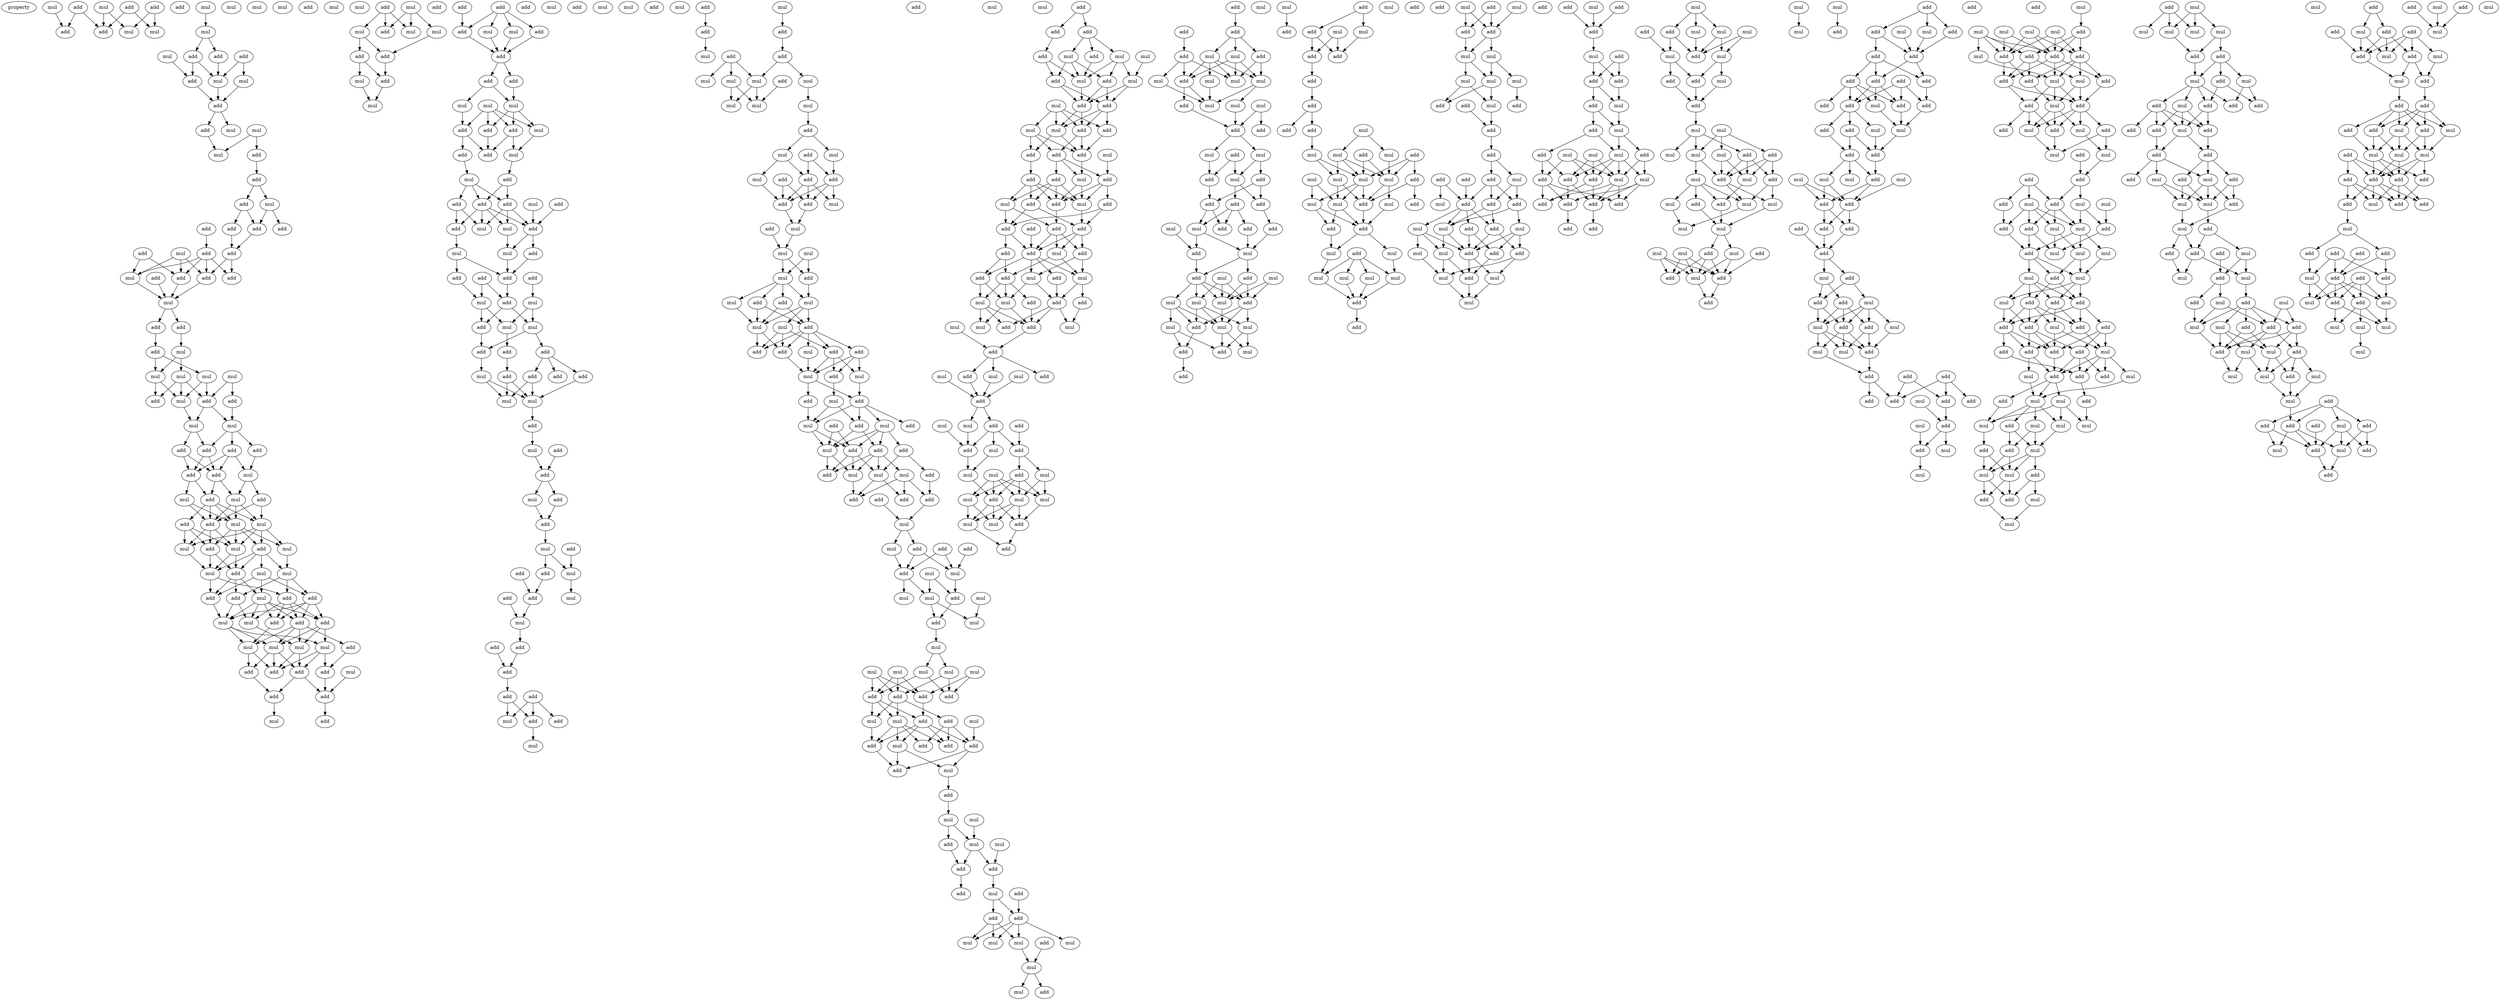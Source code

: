 digraph {
    node [fontcolor=black]
    property [mul=2,lf=1.3]
    0 [ label = mul ];
    1 [ label = add ];
    2 [ label = add ];
    3 [ label = mul ];
    4 [ label = add ];
    5 [ label = mul ];
    6 [ label = add ];
    7 [ label = add ];
    8 [ label = mul ];
    9 [ label = add ];
    10 [ label = mul ];
    11 [ label = mul ];
    12 [ label = add ];
    13 [ label = add ];
    14 [ label = mul ];
    15 [ label = add ];
    16 [ label = mul ];
    17 [ label = add ];
    18 [ label = mul ];
    19 [ label = add ];
    20 [ label = mul ];
    21 [ label = mul ];
    22 [ label = add ];
    23 [ label = mul ];
    24 [ label = add ];
    25 [ label = mul ];
    26 [ label = add ];
    27 [ label = mul ];
    28 [ label = mul ];
    29 [ label = add ];
    30 [ label = mul ];
    31 [ label = add ];
    32 [ label = add ];
    33 [ label = add ];
    34 [ label = add ];
    35 [ label = add ];
    36 [ label = add ];
    37 [ label = add ];
    38 [ label = mul ];
    39 [ label = add ];
    40 [ label = add ];
    41 [ label = add ];
    42 [ label = mul ];
    43 [ label = add ];
    44 [ label = mul ];
    45 [ label = add ];
    46 [ label = add ];
    47 [ label = add ];
    48 [ label = mul ];
    49 [ label = mul ];
    50 [ label = mul ];
    51 [ label = mul ];
    52 [ label = mul ];
    53 [ label = add ];
    54 [ label = add ];
    55 [ label = add ];
    56 [ label = mul ];
    57 [ label = mul ];
    58 [ label = mul ];
    59 [ label = add ];
    60 [ label = add ];
    61 [ label = add ];
    62 [ label = add ];
    63 [ label = add ];
    64 [ label = add ];
    65 [ label = mul ];
    66 [ label = add ];
    67 [ label = add ];
    68 [ label = add ];
    69 [ label = mul ];
    70 [ label = mul ];
    71 [ label = mul ];
    72 [ label = add ];
    73 [ label = add ];
    74 [ label = mul ];
    75 [ label = mul ];
    76 [ label = mul ];
    77 [ label = mul ];
    78 [ label = add ];
    79 [ label = add ];
    80 [ label = mul ];
    81 [ label = add ];
    82 [ label = mul ];
    83 [ label = mul ];
    84 [ label = mul ];
    85 [ label = add ];
    86 [ label = add ];
    87 [ label = add ];
    88 [ label = add ];
    89 [ label = mul ];
    90 [ label = mul ];
    91 [ label = add ];
    92 [ label = add ];
    93 [ label = add ];
    94 [ label = mul ];
    95 [ label = add ];
    96 [ label = mul ];
    97 [ label = mul ];
    98 [ label = mul ];
    99 [ label = add ];
    100 [ label = add ];
    101 [ label = add ];
    102 [ label = mul ];
    103 [ label = add ];
    104 [ label = add ];
    105 [ label = add ];
    106 [ label = mul ];
    107 [ label = mul ];
    108 [ label = add ];
    109 [ label = mul ];
    110 [ label = add ];
    111 [ label = mul ];
    112 [ label = mul ];
    113 [ label = mul ];
    114 [ label = add ];
    115 [ label = mul ];
    116 [ label = add ];
    117 [ label = add ];
    118 [ label = add ];
    119 [ label = add ];
    120 [ label = mul ];
    121 [ label = mul ];
    122 [ label = add ];
    123 [ label = add ];
    124 [ label = add ];
    125 [ label = mul ];
    126 [ label = mul ];
    127 [ label = add ];
    128 [ label = add ];
    129 [ label = add ];
    130 [ label = add ];
    131 [ label = mul ];
    132 [ label = mul ];
    133 [ label = mul ];
    134 [ label = add ];
    135 [ label = mul ];
    136 [ label = add ];
    137 [ label = add ];
    138 [ label = add ];
    139 [ label = add ];
    140 [ label = mul ];
    141 [ label = add ];
    142 [ label = mul ];
    143 [ label = add ];
    144 [ label = add ];
    145 [ label = add ];
    146 [ label = mul ];
    147 [ label = add ];
    148 [ label = add ];
    149 [ label = add ];
    150 [ label = mul ];
    151 [ label = mul ];
    152 [ label = add ];
    153 [ label = add ];
    154 [ label = mul ];
    155 [ label = mul ];
    156 [ label = add ];
    157 [ label = add ];
    158 [ label = add ];
    159 [ label = add ];
    160 [ label = mul ];
    161 [ label = add ];
    162 [ label = mul ];
    163 [ label = mul ];
    164 [ label = mul ];
    165 [ label = add ];
    166 [ label = add ];
    167 [ label = add ];
    168 [ label = add ];
    169 [ label = mul ];
    170 [ label = add ];
    171 [ label = add ];
    172 [ label = add ];
    173 [ label = add ];
    174 [ label = mul ];
    175 [ label = mul ];
    176 [ label = add ];
    177 [ label = mul ];
    178 [ label = mul ];
    179 [ label = add ];
    180 [ label = add ];
    181 [ label = add ];
    182 [ label = mul ];
    183 [ label = add ];
    184 [ label = add ];
    185 [ label = mul ];
    186 [ label = mul ];
    187 [ label = add ];
    188 [ label = add ];
    189 [ label = mul ];
    190 [ label = add ];
    191 [ label = add ];
    192 [ label = add ];
    193 [ label = mul ];
    194 [ label = mul ];
    195 [ label = mul ];
    196 [ label = add ];
    197 [ label = add ];
    198 [ label = add ];
    199 [ label = add ];
    200 [ label = add ];
    201 [ label = add ];
    202 [ label = mul ];
    203 [ label = add ];
    204 [ label = mul ];
    205 [ label = add ];
    206 [ label = mul ];
    207 [ label = add ];
    208 [ label = add ];
    209 [ label = mul ];
    210 [ label = mul ];
    211 [ label = add ];
    212 [ label = add ];
    213 [ label = add ];
    214 [ label = mul ];
    215 [ label = add ];
    216 [ label = mul ];
    217 [ label = mul ];
    218 [ label = mul ];
    219 [ label = mul ];
    220 [ label = mul ];
    221 [ label = mul ];
    222 [ label = add ];
    223 [ label = add ];
    224 [ label = mul ];
    225 [ label = mul ];
    226 [ label = add ];
    227 [ label = add ];
    228 [ label = add ];
    229 [ label = mul ];
    230 [ label = add ];
    231 [ label = add ];
    232 [ label = mul ];
    233 [ label = add ];
    234 [ label = mul ];
    235 [ label = mul ];
    236 [ label = mul ];
    237 [ label = mul ];
    238 [ label = add ];
    239 [ label = mul ];
    240 [ label = add ];
    241 [ label = add ];
    242 [ label = mul ];
    243 [ label = mul ];
    244 [ label = mul ];
    245 [ label = add ];
    246 [ label = add ];
    247 [ label = mul ];
    248 [ label = add ];
    249 [ label = add ];
    250 [ label = add ];
    251 [ label = mul ];
    252 [ label = mul ];
    253 [ label = add ];
    254 [ label = mul ];
    255 [ label = add ];
    256 [ label = add ];
    257 [ label = mul ];
    258 [ label = add ];
    259 [ label = add ];
    260 [ label = mul ];
    261 [ label = add ];
    262 [ label = add ];
    263 [ label = add ];
    264 [ label = mul ];
    265 [ label = add ];
    266 [ label = mul ];
    267 [ label = mul ];
    268 [ label = add ];
    269 [ label = add ];
    270 [ label = mul ];
    271 [ label = add ];
    272 [ label = add ];
    273 [ label = add ];
    274 [ label = add ];
    275 [ label = mul ];
    276 [ label = mul ];
    277 [ label = add ];
    278 [ label = add ];
    279 [ label = add ];
    280 [ label = mul ];
    281 [ label = mul ];
    282 [ label = add ];
    283 [ label = mul ];
    284 [ label = mul ];
    285 [ label = mul ];
    286 [ label = add ];
    287 [ label = add ];
    288 [ label = mul ];
    289 [ label = mul ];
    290 [ label = mul ];
    291 [ label = mul ];
    292 [ label = mul ];
    293 [ label = mul ];
    294 [ label = mul ];
    295 [ label = add ];
    296 [ label = add ];
    297 [ label = add ];
    298 [ label = add ];
    299 [ label = mul ];
    300 [ label = add ];
    301 [ label = mul ];
    302 [ label = mul ];
    303 [ label = add ];
    304 [ label = mul ];
    305 [ label = add ];
    306 [ label = add ];
    307 [ label = add ];
    308 [ label = add ];
    309 [ label = add ];
    310 [ label = mul ];
    311 [ label = add ];
    312 [ label = mul ];
    313 [ label = mul ];
    314 [ label = add ];
    315 [ label = mul ];
    316 [ label = add ];
    317 [ label = mul ];
    318 [ label = add ];
    319 [ label = add ];
    320 [ label = add ];
    321 [ label = mul ];
    322 [ label = add ];
    323 [ label = add ];
    324 [ label = add ];
    325 [ label = mul ];
    326 [ label = mul ];
    327 [ label = add ];
    328 [ label = mul ];
    329 [ label = mul ];
    330 [ label = mul ];
    331 [ label = mul ];
    332 [ label = mul ];
    333 [ label = add ];
    334 [ label = mul ];
    335 [ label = add ];
    336 [ label = add ];
    337 [ label = add ];
    338 [ label = mul ];
    339 [ label = mul ];
    340 [ label = add ];
    341 [ label = mul ];
    342 [ label = add ];
    343 [ label = mul ];
    344 [ label = add ];
    345 [ label = add ];
    346 [ label = mul ];
    347 [ label = add ];
    348 [ label = mul ];
    349 [ label = add ];
    350 [ label = add ];
    351 [ label = mul ];
    352 [ label = add ];
    353 [ label = mul ];
    354 [ label = mul ];
    355 [ label = add ];
    356 [ label = add ];
    357 [ label = add ];
    358 [ label = mul ];
    359 [ label = add ];
    360 [ label = add ];
    361 [ label = add ];
    362 [ label = add ];
    363 [ label = add ];
    364 [ label = add ];
    365 [ label = mul ];
    366 [ label = mul ];
    367 [ label = add ];
    368 [ label = add ];
    369 [ label = add ];
    370 [ label = add ];
    371 [ label = add ];
    372 [ label = mul ];
    373 [ label = add ];
    374 [ label = add ];
    375 [ label = mul ];
    376 [ label = mul ];
    377 [ label = add ];
    378 [ label = add ];
    379 [ label = add ];
    380 [ label = add ];
    381 [ label = add ];
    382 [ label = mul ];
    383 [ label = add ];
    384 [ label = mul ];
    385 [ label = add ];
    386 [ label = mul ];
    387 [ label = add ];
    388 [ label = mul ];
    389 [ label = mul ];
    390 [ label = add ];
    391 [ label = add ];
    392 [ label = add ];
    393 [ label = mul ];
    394 [ label = mul ];
    395 [ label = mul ];
    396 [ label = add ];
    397 [ label = mul ];
    398 [ label = add ];
    399 [ label = mul ];
    400 [ label = add ];
    401 [ label = add ];
    402 [ label = add ];
    403 [ label = mul ];
    404 [ label = mul ];
    405 [ label = add ];
    406 [ label = mul ];
    407 [ label = mul ];
    408 [ label = mul ];
    409 [ label = add ];
    410 [ label = mul ];
    411 [ label = mul ];
    412 [ label = mul ];
    413 [ label = mul ];
    414 [ label = add ];
    415 [ label = add ];
    416 [ label = add ];
    417 [ label = add ];
    418 [ label = add ];
    419 [ label = mul ];
    420 [ label = add ];
    421 [ label = mul ];
    422 [ label = add ];
    423 [ label = mul ];
    424 [ label = mul ];
    425 [ label = mul ];
    426 [ label = add ];
    427 [ label = mul ];
    428 [ label = mul ];
    429 [ label = mul ];
    430 [ label = mul ];
    431 [ label = add ];
    432 [ label = add ];
    433 [ label = add ];
    434 [ label = mul ];
    435 [ label = add ];
    436 [ label = mul ];
    437 [ label = add ];
    438 [ label = mul ];
    439 [ label = add ];
    440 [ label = add ];
    441 [ label = add ];
    442 [ label = add ];
    443 [ label = add ];
    444 [ label = add ];
    445 [ label = add ];
    446 [ label = mul ];
    447 [ label = mul ];
    448 [ label = add ];
    449 [ label = mul ];
    450 [ label = mul ];
    451 [ label = add ];
    452 [ label = add ];
    453 [ label = mul ];
    454 [ label = mul ];
    455 [ label = mul ];
    456 [ label = add ];
    457 [ label = mul ];
    458 [ label = mul ];
    459 [ label = mul ];
    460 [ label = mul ];
    461 [ label = mul ];
    462 [ label = add ];
    463 [ label = add ];
    464 [ label = mul ];
    465 [ label = add ];
    466 [ label = add ];
    467 [ label = mul ];
    468 [ label = add ];
    469 [ label = add ];
    470 [ label = mul ];
    471 [ label = add ];
    472 [ label = mul ];
    473 [ label = add ];
    474 [ label = add ];
    475 [ label = add ];
    476 [ label = mul ];
    477 [ label = add ];
    478 [ label = add ];
    479 [ label = add ];
    480 [ label = add ];
    481 [ label = mul ];
    482 [ label = mul ];
    483 [ label = add ];
    484 [ label = mul ];
    485 [ label = add ];
    486 [ label = mul ];
    487 [ label = mul ];
    488 [ label = mul ];
    489 [ label = mul ];
    490 [ label = add ];
    491 [ label = mul ];
    492 [ label = mul ];
    493 [ label = mul ];
    494 [ label = add ];
    495 [ label = mul ];
    496 [ label = add ];
    497 [ label = add ];
    498 [ label = add ];
    499 [ label = add ];
    500 [ label = mul ];
    501 [ label = mul ];
    502 [ label = mul ];
    503 [ label = mul ];
    504 [ label = mul ];
    505 [ label = add ];
    506 [ label = mul ];
    507 [ label = add ];
    508 [ label = add ];
    509 [ label = add ];
    510 [ label = mul ];
    511 [ label = mul ];
    512 [ label = add ];
    513 [ label = add ];
    514 [ label = mul ];
    515 [ label = mul ];
    516 [ label = mul ];
    517 [ label = mul ];
    518 [ label = mul ];
    519 [ label = add ];
    520 [ label = add ];
    521 [ label = add ];
    522 [ label = mul ];
    523 [ label = add ];
    524 [ label = add ];
    525 [ label = add ];
    526 [ label = add ];
    527 [ label = add ];
    528 [ label = mul ];
    529 [ label = add ];
    530 [ label = add ];
    531 [ label = add ];
    532 [ label = mul ];
    533 [ label = mul ];
    534 [ label = mul ];
    535 [ label = add ];
    536 [ label = mul ];
    537 [ label = add ];
    538 [ label = mul ];
    539 [ label = add ];
    540 [ label = add ];
    541 [ label = add ];
    542 [ label = mul ];
    543 [ label = add ];
    544 [ label = mul ];
    545 [ label = mul ];
    546 [ label = mul ];
    547 [ label = add ];
    548 [ label = add ];
    549 [ label = mul ];
    550 [ label = add ];
    551 [ label = add ];
    552 [ label = mul ];
    553 [ label = add ];
    554 [ label = add ];
    555 [ label = add ];
    556 [ label = add ];
    557 [ label = mul ];
    558 [ label = add ];
    559 [ label = mul ];
    560 [ label = mul ];
    561 [ label = mul ];
    562 [ label = add ];
    563 [ label = mul ];
    564 [ label = add ];
    565 [ label = add ];
    566 [ label = mul ];
    567 [ label = add ];
    568 [ label = mul ];
    569 [ label = add ];
    570 [ label = add ];
    571 [ label = add ];
    572 [ label = add ];
    573 [ label = add ];
    574 [ label = add ];
    575 [ label = add ];
    576 [ label = mul ];
    577 [ label = add ];
    578 [ label = mul ];
    579 [ label = mul ];
    580 [ label = mul ];
    581 [ label = add ];
    582 [ label = mul ];
    583 [ label = add ];
    584 [ label = mul ];
    585 [ label = mul ];
    586 [ label = add ];
    587 [ label = add ];
    588 [ label = add ];
    589 [ label = mul ];
    590 [ label = mul ];
    591 [ label = mul ];
    592 [ label = mul ];
    593 [ label = add ];
    594 [ label = mul ];
    595 [ label = add ];
    596 [ label = mul ];
    597 [ label = mul ];
    598 [ label = add ];
    599 [ label = add ];
    600 [ label = mul ];
    601 [ label = add ];
    602 [ label = mul ];
    603 [ label = add ];
    604 [ label = mul ];
    605 [ label = mul ];
    606 [ label = mul ];
    607 [ label = mul ];
    608 [ label = add ];
    609 [ label = add ];
    610 [ label = mul ];
    611 [ label = mul ];
    612 [ label = add ];
    613 [ label = add ];
    614 [ label = mul ];
    615 [ label = add ];
    616 [ label = mul ];
    617 [ label = mul ];
    618 [ label = mul ];
    619 [ label = add ];
    620 [ label = add ];
    621 [ label = mul ];
    622 [ label = mul ];
    623 [ label = add ];
    624 [ label = add ];
    625 [ label = add ];
    626 [ label = add ];
    627 [ label = add ];
    628 [ label = add ];
    629 [ label = add ];
    630 [ label = add ];
    631 [ label = add ];
    632 [ label = add ];
    633 [ label = add ];
    634 [ label = add ];
    635 [ label = add ];
    636 [ label = mul ];
    637 [ label = add ];
    638 [ label = mul ];
    639 [ label = add ];
    640 [ label = mul ];
    641 [ label = add ];
    642 [ label = add ];
    643 [ label = mul ];
    644 [ label = mul ];
    645 [ label = mul ];
    646 [ label = mul ];
    647 [ label = add ];
    648 [ label = add ];
    649 [ label = add ];
    650 [ label = add ];
    651 [ label = add ];
    652 [ label = add ];
    653 [ label = add ];
    654 [ label = add ];
    655 [ label = add ];
    656 [ label = mul ];
    657 [ label = add ];
    658 [ label = add ];
    659 [ label = mul ];
    660 [ label = add ];
    661 [ label = mul ];
    662 [ label = add ];
    663 [ label = mul ];
    664 [ label = mul ];
    665 [ label = add ];
    666 [ label = mul ];
    667 [ label = add ];
    668 [ label = add ];
    669 [ label = add ];
    670 [ label = add ];
    671 [ label = mul ];
    672 [ label = add ];
    673 [ label = add ];
    674 [ label = add ];
    675 [ label = add ];
    676 [ label = mul ];
    677 [ label = add ];
    678 [ label = mul ];
    679 [ label = mul ];
    680 [ label = mul ];
    681 [ label = mul ];
    682 [ label = add ];
    683 [ label = mul ];
    684 [ label = mul ];
    685 [ label = mul ];
    686 [ label = add ];
    687 [ label = mul ];
    688 [ label = add ];
    689 [ label = add ];
    690 [ label = add ];
    691 [ label = add ];
    692 [ label = mul ];
    693 [ label = mul ];
    694 [ label = add ];
    695 [ label = add ];
    696 [ label = mul ];
    697 [ label = add ];
    698 [ label = add ];
    699 [ label = add ];
    700 [ label = add ];
    701 [ label = mul ];
    702 [ label = mul ];
    703 [ label = add ];
    704 [ label = add ];
    705 [ label = mul ];
    706 [ label = mul ];
    707 [ label = add ];
    708 [ label = add ];
    709 [ label = mul ];
    710 [ label = mul ];
    711 [ label = add ];
    712 [ label = add ];
    713 [ label = mul ];
    714 [ label = mul ];
    715 [ label = add ];
    716 [ label = mul ];
    717 [ label = add ];
    718 [ label = add ];
    719 [ label = mul ];
    720 [ label = mul ];
    721 [ label = add ];
    722 [ label = mul ];
    723 [ label = add ];
    724 [ label = mul ];
    725 [ label = mul ];
    726 [ label = add ];
    727 [ label = add ];
    728 [ label = mul ];
    729 [ label = add ];
    730 [ label = add ];
    731 [ label = add ];
    732 [ label = add ];
    733 [ label = mul ];
    734 [ label = add ];
    735 [ label = add ];
    736 [ label = add ];
    737 [ label = add ];
    738 [ label = mul ];
    739 [ label = add ];
    740 [ label = add ];
    741 [ label = add ];
    742 [ label = mul ];
    743 [ label = mul ];
    744 [ label = add ];
    745 [ label = add ];
    746 [ label = mul ];
    747 [ label = add ];
    748 [ label = mul ];
    749 [ label = mul ];
    750 [ label = mul ];
    751 [ label = add ];
    752 [ label = mul ];
    753 [ label = mul ];
    754 [ label = mul ];
    755 [ label = add ];
    756 [ label = add ];
    757 [ label = add ];
    758 [ label = mul ];
    759 [ label = mul ];
    760 [ label = add ];
    761 [ label = add ];
    762 [ label = mul ];
    763 [ label = mul ];
    764 [ label = add ];
    765 [ label = mul ];
    766 [ label = mul ];
    767 [ label = mul ];
    768 [ label = mul ];
    769 [ label = mul ];
    770 [ label = add ];
    771 [ label = add ];
    772 [ label = add ];
    773 [ label = mul ];
    774 [ label = mul ];
    775 [ label = mul ];
    776 [ label = add ];
    777 [ label = add ];
    778 [ label = add ];
    779 [ label = add ];
    780 [ label = mul ];
    781 [ label = add ];
    782 [ label = add ];
    783 [ label = add ];
    784 [ label = add ];
    785 [ label = add ];
    786 [ label = add ];
    787 [ label = add ];
    788 [ label = mul ];
    789 [ label = add ];
    790 [ label = mul ];
    791 [ label = add ];
    792 [ label = mul ];
    793 [ label = mul ];
    794 [ label = mul ];
    795 [ label = add ];
    796 [ label = mul ];
    797 [ label = add ];
    798 [ label = add ];
    799 [ label = add ];
    800 [ label = add ];
    801 [ label = mul ];
    802 [ label = mul ];
    803 [ label = mul ];
    804 [ label = add ];
    805 [ label = add ];
    806 [ label = mul ];
    807 [ label = mul ];
    808 [ label = add ];
    809 [ label = add ];
    810 [ label = mul ];
    811 [ label = add ];
    812 [ label = add ];
    813 [ label = add ];
    814 [ label = mul ];
    815 [ label = mul ];
    816 [ label = mul ];
    817 [ label = add ];
    818 [ label = mul ];
    819 [ label = mul ];
    820 [ label = mul ];
    821 [ label = add ];
    822 [ label = add ];
    823 [ label = add ];
    824 [ label = add ];
    825 [ label = add ];
    826 [ label = mul ];
    827 [ label = mul ];
    828 [ label = add ];
    829 [ label = mul ];
    830 [ label = add ];
    831 [ label = mul ];
    832 [ label = add ];
    833 [ label = add ];
    834 [ label = mul ];
    835 [ label = add ];
    836 [ label = add ];
    837 [ label = add ];
    838 [ label = mul ];
    839 [ label = add ];
    840 [ label = mul ];
    841 [ label = add ];
    842 [ label = mul ];
    843 [ label = add ];
    844 [ label = add ];
    845 [ label = add ];
    846 [ label = mul ];
    847 [ label = add ];
    848 [ label = mul ];
    849 [ label = add ];
    850 [ label = add ];
    851 [ label = add ];
    852 [ label = mul ];
    853 [ label = mul ];
    854 [ label = mul ];
    855 [ label = add ];
    856 [ label = add ];
    857 [ label = add ];
    858 [ label = add ];
    859 [ label = add ];
    860 [ label = add ];
    861 [ label = add ];
    862 [ label = mul ];
    863 [ label = mul ];
    864 [ label = add ];
    865 [ label = add ];
    866 [ label = add ];
    867 [ label = add ];
    868 [ label = mul ];
    869 [ label = add ];
    870 [ label = add ];
    871 [ label = add ];
    872 [ label = mul ];
    873 [ label = add ];
    874 [ label = add ];
    875 [ label = mul ];
    876 [ label = mul ];
    877 [ label = mul ];
    878 [ label = mul ];
    879 [ label = mul ];
    880 [ label = add ];
    881 [ label = mul ];
    882 [ label = mul ];
    883 [ label = add ];
    884 [ label = mul ];
    0 -> 6 [ name = 0 ];
    1 -> 6 [ name = 1 ];
    1 -> 7 [ name = 2 ];
    2 -> 5 [ name = 3 ];
    2 -> 8 [ name = 4 ];
    3 -> 7 [ name = 5 ];
    3 -> 8 [ name = 6 ];
    4 -> 5 [ name = 7 ];
    4 -> 7 [ name = 8 ];
    10 -> 11 [ name = 9 ];
    11 -> 13 [ name = 10 ];
    11 -> 15 [ name = 11 ];
    12 -> 16 [ name = 12 ];
    12 -> 18 [ name = 13 ];
    13 -> 17 [ name = 14 ];
    13 -> 18 [ name = 15 ];
    14 -> 17 [ name = 16 ];
    15 -> 18 [ name = 17 ];
    16 -> 19 [ name = 18 ];
    17 -> 19 [ name = 19 ];
    18 -> 19 [ name = 20 ];
    19 -> 20 [ name = 21 ];
    19 -> 22 [ name = 22 ];
    21 -> 24 [ name = 23 ];
    21 -> 25 [ name = 24 ];
    22 -> 25 [ name = 25 ];
    24 -> 26 [ name = 26 ];
    26 -> 29 [ name = 27 ];
    26 -> 30 [ name = 28 ];
    29 -> 31 [ name = 29 ];
    29 -> 32 [ name = 30 ];
    30 -> 32 [ name = 31 ];
    30 -> 33 [ name = 32 ];
    31 -> 37 [ name = 33 ];
    32 -> 37 [ name = 34 ];
    34 -> 36 [ name = 35 ];
    35 -> 39 [ name = 36 ];
    35 -> 42 [ name = 37 ];
    36 -> 39 [ name = 38 ];
    36 -> 40 [ name = 39 ];
    36 -> 42 [ name = 40 ];
    36 -> 43 [ name = 41 ];
    37 -> 40 [ name = 42 ];
    37 -> 43 [ name = 43 ];
    38 -> 39 [ name = 44 ];
    38 -> 40 [ name = 45 ];
    38 -> 42 [ name = 46 ];
    39 -> 44 [ name = 47 ];
    40 -> 44 [ name = 48 ];
    41 -> 44 [ name = 49 ];
    42 -> 44 [ name = 50 ];
    44 -> 45 [ name = 51 ];
    44 -> 46 [ name = 52 ];
    45 -> 47 [ name = 53 ];
    46 -> 48 [ name = 54 ];
    47 -> 50 [ name = 55 ];
    47 -> 51 [ name = 56 ];
    48 -> 50 [ name = 57 ];
    48 -> 52 [ name = 58 ];
    49 -> 54 [ name = 59 ];
    49 -> 55 [ name = 60 ];
    50 -> 53 [ name = 61 ];
    50 -> 56 [ name = 62 ];
    51 -> 55 [ name = 63 ];
    51 -> 56 [ name = 64 ];
    52 -> 53 [ name = 65 ];
    52 -> 55 [ name = 66 ];
    52 -> 56 [ name = 67 ];
    54 -> 57 [ name = 68 ];
    55 -> 57 [ name = 69 ];
    55 -> 58 [ name = 70 ];
    56 -> 58 [ name = 71 ];
    57 -> 60 [ name = 72 ];
    57 -> 61 [ name = 73 ];
    57 -> 63 [ name = 74 ];
    58 -> 60 [ name = 75 ];
    58 -> 62 [ name = 76 ];
    60 -> 64 [ name = 77 ];
    60 -> 66 [ name = 78 ];
    61 -> 64 [ name = 79 ];
    61 -> 65 [ name = 80 ];
    61 -> 66 [ name = 81 ];
    62 -> 64 [ name = 82 ];
    62 -> 66 [ name = 83 ];
    63 -> 65 [ name = 84 ];
    64 -> 68 [ name = 85 ];
    64 -> 70 [ name = 86 ];
    65 -> 67 [ name = 87 ];
    65 -> 69 [ name = 88 ];
    66 -> 68 [ name = 89 ];
    66 -> 69 [ name = 90 ];
    67 -> 73 [ name = 91 ];
    67 -> 74 [ name = 92 ];
    68 -> 71 [ name = 93 ];
    68 -> 72 [ name = 94 ];
    68 -> 73 [ name = 95 ];
    68 -> 74 [ name = 96 ];
    69 -> 71 [ name = 97 ];
    69 -> 73 [ name = 98 ];
    69 -> 74 [ name = 99 ];
    70 -> 71 [ name = 100 ];
    70 -> 73 [ name = 101 ];
    71 -> 76 [ name = 102 ];
    71 -> 77 [ name = 103 ];
    71 -> 78 [ name = 104 ];
    71 -> 79 [ name = 105 ];
    72 -> 75 [ name = 106 ];
    72 -> 77 [ name = 107 ];
    72 -> 78 [ name = 108 ];
    73 -> 75 [ name = 109 ];
    73 -> 77 [ name = 110 ];
    73 -> 78 [ name = 111 ];
    74 -> 75 [ name = 112 ];
    74 -> 76 [ name = 113 ];
    74 -> 77 [ name = 114 ];
    74 -> 79 [ name = 115 ];
    75 -> 83 [ name = 116 ];
    76 -> 82 [ name = 117 ];
    77 -> 81 [ name = 118 ];
    77 -> 83 [ name = 119 ];
    78 -> 81 [ name = 120 ];
    78 -> 83 [ name = 121 ];
    79 -> 80 [ name = 122 ];
    79 -> 81 [ name = 123 ];
    79 -> 82 [ name = 124 ];
    79 -> 83 [ name = 125 ];
    80 -> 84 [ name = 126 ];
    80 -> 85 [ name = 127 ];
    80 -> 88 [ name = 128 ];
    81 -> 84 [ name = 129 ];
    81 -> 85 [ name = 130 ];
    81 -> 87 [ name = 131 ];
    82 -> 86 [ name = 132 ];
    82 -> 87 [ name = 133 ];
    82 -> 88 [ name = 134 ];
    83 -> 85 [ name = 135 ];
    83 -> 86 [ name = 136 ];
    84 -> 89 [ name = 137 ];
    84 -> 90 [ name = 138 ];
    84 -> 91 [ name = 139 ];
    84 -> 92 [ name = 140 ];
    84 -> 93 [ name = 141 ];
    85 -> 90 [ name = 142 ];
    86 -> 89 [ name = 143 ];
    86 -> 91 [ name = 144 ];
    86 -> 92 [ name = 145 ];
    86 -> 93 [ name = 146 ];
    87 -> 89 [ name = 147 ];
    87 -> 90 [ name = 148 ];
    88 -> 90 [ name = 149 ];
    88 -> 91 [ name = 150 ];
    88 -> 92 [ name = 151 ];
    88 -> 93 [ name = 152 ];
    89 -> 97 [ name = 153 ];
    90 -> 94 [ name = 154 ];
    90 -> 96 [ name = 155 ];
    90 -> 98 [ name = 156 ];
    91 -> 95 [ name = 157 ];
    91 -> 96 [ name = 158 ];
    91 -> 97 [ name = 159 ];
    91 -> 98 [ name = 160 ];
    92 -> 94 [ name = 161 ];
    92 -> 97 [ name = 162 ];
    92 -> 98 [ name = 163 ];
    93 -> 96 [ name = 164 ];
    94 -> 100 [ name = 165 ];
    94 -> 101 [ name = 166 ];
    94 -> 103 [ name = 167 ];
    95 -> 103 [ name = 168 ];
    96 -> 99 [ name = 169 ];
    96 -> 100 [ name = 170 ];
    97 -> 100 [ name = 171 ];
    97 -> 101 [ name = 172 ];
    98 -> 99 [ name = 173 ];
    98 -> 100 [ name = 174 ];
    98 -> 101 [ name = 175 ];
    99 -> 104 [ name = 176 ];
    101 -> 104 [ name = 177 ];
    101 -> 105 [ name = 178 ];
    102 -> 105 [ name = 179 ];
    103 -> 105 [ name = 180 ];
    104 -> 106 [ name = 181 ];
    105 -> 108 [ name = 182 ];
    110 -> 112 [ name = 183 ];
    110 -> 114 [ name = 184 ];
    110 -> 115 [ name = 185 ];
    111 -> 113 [ name = 186 ];
    111 -> 114 [ name = 187 ];
    111 -> 115 [ name = 188 ];
    112 -> 116 [ name = 189 ];
    112 -> 117 [ name = 190 ];
    113 -> 116 [ name = 191 ];
    116 -> 119 [ name = 192 ];
    117 -> 119 [ name = 193 ];
    117 -> 120 [ name = 194 ];
    119 -> 121 [ name = 195 ];
    120 -> 121 [ name = 196 ];
    122 -> 124 [ name = 197 ];
    123 -> 124 [ name = 198 ];
    123 -> 125 [ name = 199 ];
    123 -> 126 [ name = 200 ];
    123 -> 127 [ name = 201 ];
    124 -> 128 [ name = 202 ];
    125 -> 128 [ name = 203 ];
    126 -> 128 [ name = 204 ];
    127 -> 128 [ name = 205 ];
    128 -> 129 [ name = 206 ];
    128 -> 130 [ name = 207 ];
    129 -> 131 [ name = 208 ];
    129 -> 133 [ name = 209 ];
    130 -> 131 [ name = 210 ];
    131 -> 135 [ name = 211 ];
    131 -> 136 [ name = 212 ];
    131 -> 137 [ name = 213 ];
    132 -> 134 [ name = 214 ];
    132 -> 135 [ name = 215 ];
    132 -> 136 [ name = 216 ];
    132 -> 137 [ name = 217 ];
    133 -> 134 [ name = 218 ];
    134 -> 139 [ name = 219 ];
    134 -> 141 [ name = 220 ];
    135 -> 140 [ name = 221 ];
    136 -> 140 [ name = 222 ];
    136 -> 141 [ name = 223 ];
    137 -> 141 [ name = 224 ];
    139 -> 142 [ name = 225 ];
    140 -> 143 [ name = 226 ];
    142 -> 144 [ name = 227 ];
    142 -> 147 [ name = 228 ];
    142 -> 148 [ name = 229 ];
    143 -> 144 [ name = 230 ];
    143 -> 148 [ name = 231 ];
    144 -> 150 [ name = 232 ];
    144 -> 151 [ name = 233 ];
    144 -> 152 [ name = 234 ];
    145 -> 152 [ name = 235 ];
    146 -> 152 [ name = 236 ];
    147 -> 149 [ name = 237 ];
    147 -> 151 [ name = 238 ];
    148 -> 149 [ name = 239 ];
    148 -> 150 [ name = 240 ];
    148 -> 151 [ name = 241 ];
    148 -> 152 [ name = 242 ];
    149 -> 154 [ name = 243 ];
    150 -> 155 [ name = 244 ];
    152 -> 153 [ name = 245 ];
    152 -> 155 [ name = 246 ];
    153 -> 157 [ name = 247 ];
    154 -> 157 [ name = 248 ];
    154 -> 158 [ name = 249 ];
    155 -> 157 [ name = 250 ];
    156 -> 160 [ name = 251 ];
    157 -> 161 [ name = 252 ];
    158 -> 162 [ name = 253 ];
    159 -> 161 [ name = 254 ];
    159 -> 162 [ name = 255 ];
    160 -> 163 [ name = 256 ];
    160 -> 164 [ name = 257 ];
    161 -> 164 [ name = 258 ];
    161 -> 165 [ name = 259 ];
    162 -> 163 [ name = 260 ];
    162 -> 165 [ name = 261 ];
    163 -> 166 [ name = 262 ];
    164 -> 167 [ name = 263 ];
    164 -> 168 [ name = 264 ];
    165 -> 168 [ name = 265 ];
    166 -> 173 [ name = 266 ];
    167 -> 170 [ name = 267 ];
    167 -> 171 [ name = 268 ];
    167 -> 172 [ name = 269 ];
    168 -> 169 [ name = 270 ];
    169 -> 174 [ name = 271 ];
    169 -> 175 [ name = 272 ];
    170 -> 174 [ name = 273 ];
    170 -> 175 [ name = 274 ];
    171 -> 174 [ name = 275 ];
    173 -> 174 [ name = 276 ];
    173 -> 175 [ name = 277 ];
    174 -> 176 [ name = 278 ];
    176 -> 178 [ name = 279 ];
    178 -> 180 [ name = 280 ];
    179 -> 180 [ name = 281 ];
    180 -> 182 [ name = 282 ];
    180 -> 183 [ name = 283 ];
    182 -> 184 [ name = 284 ];
    183 -> 184 [ name = 285 ];
    184 -> 186 [ name = 286 ];
    186 -> 188 [ name = 287 ];
    186 -> 189 [ name = 288 ];
    187 -> 189 [ name = 289 ];
    188 -> 191 [ name = 290 ];
    189 -> 193 [ name = 291 ];
    190 -> 191 [ name = 292 ];
    191 -> 194 [ name = 293 ];
    192 -> 194 [ name = 294 ];
    194 -> 197 [ name = 295 ];
    196 -> 199 [ name = 296 ];
    197 -> 199 [ name = 297 ];
    199 -> 200 [ name = 298 ];
    200 -> 202 [ name = 299 ];
    200 -> 205 [ name = 300 ];
    201 -> 202 [ name = 301 ];
    201 -> 203 [ name = 302 ];
    201 -> 205 [ name = 303 ];
    205 -> 206 [ name = 304 ];
    207 -> 208 [ name = 305 ];
    208 -> 210 [ name = 306 ];
    209 -> 211 [ name = 307 ];
    211 -> 212 [ name = 308 ];
    212 -> 214 [ name = 309 ];
    212 -> 217 [ name = 310 ];
    213 -> 214 [ name = 311 ];
    213 -> 216 [ name = 312 ];
    213 -> 218 [ name = 313 ];
    214 -> 219 [ name = 314 ];
    214 -> 220 [ name = 315 ];
    215 -> 220 [ name = 316 ];
    216 -> 219 [ name = 317 ];
    216 -> 220 [ name = 318 ];
    217 -> 221 [ name = 319 ];
    221 -> 222 [ name = 320 ];
    222 -> 224 [ name = 321 ];
    222 -> 225 [ name = 322 ];
    223 -> 227 [ name = 323 ];
    223 -> 228 [ name = 324 ];
    224 -> 228 [ name = 325 ];
    224 -> 229 [ name = 326 ];
    225 -> 227 [ name = 327 ];
    226 -> 230 [ name = 328 ];
    226 -> 231 [ name = 329 ];
    227 -> 230 [ name = 330 ];
    227 -> 231 [ name = 331 ];
    227 -> 232 [ name = 332 ];
    228 -> 230 [ name = 333 ];
    228 -> 231 [ name = 334 ];
    228 -> 232 [ name = 335 ];
    229 -> 231 [ name = 336 ];
    230 -> 234 [ name = 337 ];
    231 -> 234 [ name = 338 ];
    233 -> 236 [ name = 339 ];
    234 -> 236 [ name = 340 ];
    235 -> 237 [ name = 341 ];
    235 -> 238 [ name = 342 ];
    236 -> 237 [ name = 343 ];
    236 -> 238 [ name = 344 ];
    237 -> 239 [ name = 345 ];
    237 -> 240 [ name = 346 ];
    237 -> 241 [ name = 347 ];
    237 -> 242 [ name = 348 ];
    238 -> 242 [ name = 349 ];
    239 -> 244 [ name = 350 ];
    240 -> 244 [ name = 351 ];
    240 -> 245 [ name = 352 ];
    241 -> 244 [ name = 353 ];
    241 -> 245 [ name = 354 ];
    242 -> 243 [ name = 355 ];
    242 -> 244 [ name = 356 ];
    242 -> 245 [ name = 357 ];
    243 -> 246 [ name = 358 ];
    243 -> 248 [ name = 359 ];
    243 -> 249 [ name = 360 ];
    244 -> 248 [ name = 361 ];
    244 -> 249 [ name = 362 ];
    245 -> 246 [ name = 363 ];
    245 -> 247 [ name = 364 ];
    245 -> 248 [ name = 365 ];
    245 -> 249 [ name = 366 ];
    245 -> 250 [ name = 367 ];
    246 -> 251 [ name = 368 ];
    246 -> 252 [ name = 369 ];
    246 -> 253 [ name = 370 ];
    247 -> 252 [ name = 371 ];
    249 -> 252 [ name = 372 ];
    250 -> 251 [ name = 373 ];
    250 -> 252 [ name = 374 ];
    250 -> 253 [ name = 375 ];
    251 -> 256 [ name = 376 ];
    252 -> 255 [ name = 377 ];
    252 -> 256 [ name = 378 ];
    253 -> 254 [ name = 379 ];
    254 -> 257 [ name = 380 ];
    254 -> 259 [ name = 381 ];
    255 -> 257 [ name = 382 ];
    256 -> 257 [ name = 383 ];
    256 -> 258 [ name = 384 ];
    256 -> 259 [ name = 385 ];
    256 -> 260 [ name = 386 ];
    257 -> 263 [ name = 387 ];
    257 -> 264 [ name = 388 ];
    259 -> 262 [ name = 389 ];
    259 -> 264 [ name = 390 ];
    260 -> 262 [ name = 391 ];
    260 -> 263 [ name = 392 ];
    260 -> 264 [ name = 393 ];
    260 -> 265 [ name = 394 ];
    261 -> 263 [ name = 395 ];
    261 -> 264 [ name = 396 ];
    262 -> 266 [ name = 397 ];
    262 -> 267 [ name = 398 ];
    262 -> 269 [ name = 399 ];
    262 -> 270 [ name = 400 ];
    263 -> 266 [ name = 401 ];
    263 -> 269 [ name = 402 ];
    263 -> 270 [ name = 403 ];
    264 -> 266 [ name = 404 ];
    264 -> 269 [ name = 405 ];
    265 -> 268 [ name = 406 ];
    265 -> 270 [ name = 407 ];
    266 -> 273 [ name = 408 ];
    267 -> 272 [ name = 409 ];
    267 -> 273 [ name = 410 ];
    267 -> 274 [ name = 411 ];
    268 -> 272 [ name = 412 ];
    270 -> 273 [ name = 413 ];
    270 -> 274 [ name = 414 ];
    271 -> 275 [ name = 415 ];
    272 -> 275 [ name = 416 ];
    275 -> 276 [ name = 417 ];
    275 -> 279 [ name = 418 ];
    276 -> 282 [ name = 419 ];
    277 -> 280 [ name = 420 ];
    278 -> 280 [ name = 421 ];
    278 -> 282 [ name = 422 ];
    279 -> 280 [ name = 423 ];
    279 -> 282 [ name = 424 ];
    280 -> 286 [ name = 425 ];
    281 -> 285 [ name = 426 ];
    281 -> 286 [ name = 427 ];
    282 -> 284 [ name = 428 ];
    282 -> 285 [ name = 429 ];
    283 -> 288 [ name = 430 ];
    285 -> 287 [ name = 431 ];
    285 -> 288 [ name = 432 ];
    286 -> 287 [ name = 433 ];
    287 -> 289 [ name = 434 ];
    289 -> 290 [ name = 435 ];
    289 -> 291 [ name = 436 ];
    290 -> 295 [ name = 437 ];
    290 -> 298 [ name = 438 ];
    291 -> 296 [ name = 439 ];
    291 -> 298 [ name = 440 ];
    292 -> 295 [ name = 441 ];
    292 -> 296 [ name = 442 ];
    292 -> 297 [ name = 443 ];
    293 -> 297 [ name = 444 ];
    293 -> 298 [ name = 445 ];
    294 -> 295 [ name = 446 ];
    294 -> 296 [ name = 447 ];
    294 -> 297 [ name = 448 ];
    295 -> 299 [ name = 449 ];
    295 -> 300 [ name = 450 ];
    295 -> 301 [ name = 451 ];
    296 -> 299 [ name = 452 ];
    296 -> 301 [ name = 453 ];
    296 -> 303 [ name = 454 ];
    297 -> 303 [ name = 455 ];
    299 -> 304 [ name = 456 ];
    299 -> 305 [ name = 457 ];
    299 -> 306 [ name = 458 ];
    299 -> 308 [ name = 459 ];
    300 -> 305 [ name = 460 ];
    300 -> 306 [ name = 461 ];
    300 -> 307 [ name = 462 ];
    301 -> 308 [ name = 463 ];
    302 -> 307 [ name = 464 ];
    303 -> 304 [ name = 465 ];
    303 -> 306 [ name = 466 ];
    303 -> 307 [ name = 467 ];
    303 -> 308 [ name = 468 ];
    304 -> 309 [ name = 469 ];
    304 -> 310 [ name = 470 ];
    307 -> 309 [ name = 471 ];
    307 -> 310 [ name = 472 ];
    308 -> 309 [ name = 473 ];
    310 -> 311 [ name = 474 ];
    311 -> 313 [ name = 475 ];
    312 -> 315 [ name = 476 ];
    313 -> 314 [ name = 477 ];
    313 -> 315 [ name = 478 ];
    314 -> 318 [ name = 479 ];
    315 -> 318 [ name = 480 ];
    315 -> 319 [ name = 481 ];
    317 -> 319 [ name = 482 ];
    318 -> 322 [ name = 483 ];
    319 -> 321 [ name = 484 ];
    320 -> 323 [ name = 485 ];
    321 -> 323 [ name = 486 ];
    321 -> 324 [ name = 487 ];
    323 -> 325 [ name = 488 ];
    323 -> 326 [ name = 489 ];
    323 -> 328 [ name = 490 ];
    323 -> 329 [ name = 491 ];
    324 -> 325 [ name = 492 ];
    324 -> 328 [ name = 493 ];
    324 -> 329 [ name = 494 ];
    325 -> 330 [ name = 495 ];
    327 -> 330 [ name = 496 ];
    330 -> 334 [ name = 497 ];
    330 -> 335 [ name = 498 ];
    333 -> 336 [ name = 499 ];
    333 -> 337 [ name = 500 ];
    336 -> 340 [ name = 501 ];
    337 -> 338 [ name = 502 ];
    337 -> 341 [ name = 503 ];
    337 -> 342 [ name = 504 ];
    338 -> 343 [ name = 505 ];
    338 -> 345 [ name = 506 ];
    338 -> 346 [ name = 507 ];
    339 -> 343 [ name = 508 ];
    340 -> 344 [ name = 509 ];
    340 -> 346 [ name = 510 ];
    341 -> 344 [ name = 511 ];
    341 -> 345 [ name = 512 ];
    341 -> 346 [ name = 513 ];
    342 -> 346 [ name = 514 ];
    343 -> 347 [ name = 515 ];
    343 -> 349 [ name = 516 ];
    344 -> 347 [ name = 517 ];
    344 -> 349 [ name = 518 ];
    345 -> 347 [ name = 519 ];
    345 -> 349 [ name = 520 ];
    346 -> 349 [ name = 521 ];
    347 -> 350 [ name = 522 ];
    347 -> 352 [ name = 523 ];
    347 -> 353 [ name = 524 ];
    348 -> 350 [ name = 525 ];
    348 -> 351 [ name = 526 ];
    348 -> 352 [ name = 527 ];
    348 -> 353 [ name = 528 ];
    349 -> 350 [ name = 529 ];
    349 -> 353 [ name = 530 ];
    350 -> 355 [ name = 531 ];
    350 -> 357 [ name = 532 ];
    351 -> 355 [ name = 533 ];
    351 -> 356 [ name = 534 ];
    351 -> 357 [ name = 535 ];
    352 -> 355 [ name = 536 ];
    353 -> 355 [ name = 537 ];
    353 -> 356 [ name = 538 ];
    354 -> 359 [ name = 539 ];
    355 -> 358 [ name = 540 ];
    356 -> 361 [ name = 541 ];
    357 -> 358 [ name = 542 ];
    357 -> 359 [ name = 543 ];
    357 -> 360 [ name = 544 ];
    358 -> 363 [ name = 545 ];
    358 -> 366 [ name = 546 ];
    359 -> 362 [ name = 547 ];
    359 -> 363 [ name = 548 ];
    359 -> 366 [ name = 549 ];
    360 -> 363 [ name = 550 ];
    360 -> 364 [ name = 551 ];
    360 -> 365 [ name = 552 ];
    360 -> 366 [ name = 553 ];
    361 -> 363 [ name = 554 ];
    361 -> 364 [ name = 555 ];
    361 -> 365 [ name = 556 ];
    361 -> 366 [ name = 557 ];
    362 -> 368 [ name = 558 ];
    362 -> 370 [ name = 559 ];
    363 -> 369 [ name = 560 ];
    364 -> 368 [ name = 561 ];
    364 -> 370 [ name = 562 ];
    365 -> 369 [ name = 563 ];
    365 -> 370 [ name = 564 ];
    366 -> 368 [ name = 565 ];
    367 -> 371 [ name = 566 ];
    368 -> 371 [ name = 567 ];
    368 -> 372 [ name = 568 ];
    368 -> 374 [ name = 569 ];
    369 -> 371 [ name = 570 ];
    369 -> 372 [ name = 571 ];
    369 -> 374 [ name = 572 ];
    370 -> 371 [ name = 573 ];
    370 -> 373 [ name = 574 ];
    371 -> 375 [ name = 575 ];
    371 -> 376 [ name = 576 ];
    371 -> 378 [ name = 577 ];
    371 -> 379 [ name = 578 ];
    372 -> 375 [ name = 579 ];
    372 -> 377 [ name = 580 ];
    373 -> 377 [ name = 581 ];
    373 -> 378 [ name = 582 ];
    374 -> 375 [ name = 583 ];
    374 -> 376 [ name = 584 ];
    375 -> 380 [ name = 585 ];
    375 -> 383 [ name = 586 ];
    376 -> 382 [ name = 587 ];
    376 -> 383 [ name = 588 ];
    377 -> 381 [ name = 589 ];
    377 -> 382 [ name = 590 ];
    377 -> 384 [ name = 591 ];
    378 -> 382 [ name = 592 ];
    378 -> 384 [ name = 593 ];
    379 -> 383 [ name = 594 ];
    380 -> 389 [ name = 595 ];
    381 -> 387 [ name = 596 ];
    382 -> 386 [ name = 597 ];
    382 -> 387 [ name = 598 ];
    383 -> 385 [ name = 599 ];
    383 -> 387 [ name = 600 ];
    383 -> 389 [ name = 601 ];
    384 -> 385 [ name = 602 ];
    384 -> 386 [ name = 603 ];
    384 -> 387 [ name = 604 ];
    387 -> 390 [ name = 605 ];
    388 -> 390 [ name = 606 ];
    390 -> 391 [ name = 607 ];
    390 -> 392 [ name = 608 ];
    390 -> 393 [ name = 609 ];
    391 -> 396 [ name = 610 ];
    393 -> 396 [ name = 611 ];
    394 -> 396 [ name = 612 ];
    395 -> 396 [ name = 613 ];
    396 -> 399 [ name = 614 ];
    396 -> 400 [ name = 615 ];
    397 -> 401 [ name = 616 ];
    398 -> 402 [ name = 617 ];
    399 -> 401 [ name = 618 ];
    400 -> 401 [ name = 619 ];
    400 -> 402 [ name = 620 ];
    400 -> 403 [ name = 621 ];
    401 -> 406 [ name = 622 ];
    402 -> 405 [ name = 623 ];
    402 -> 407 [ name = 624 ];
    403 -> 406 [ name = 625 ];
    404 -> 408 [ name = 626 ];
    404 -> 409 [ name = 627 ];
    404 -> 410 [ name = 628 ];
    404 -> 411 [ name = 629 ];
    405 -> 408 [ name = 630 ];
    405 -> 409 [ name = 631 ];
    405 -> 410 [ name = 632 ];
    405 -> 411 [ name = 633 ];
    406 -> 409 [ name = 634 ];
    407 -> 410 [ name = 635 ];
    407 -> 411 [ name = 636 ];
    408 -> 412 [ name = 637 ];
    408 -> 413 [ name = 638 ];
    409 -> 412 [ name = 639 ];
    409 -> 413 [ name = 640 ];
    409 -> 414 [ name = 641 ];
    410 -> 414 [ name = 642 ];
    411 -> 412 [ name = 643 ];
    411 -> 413 [ name = 644 ];
    411 -> 414 [ name = 645 ];
    412 -> 415 [ name = 646 ];
    414 -> 415 [ name = 647 ];
    416 -> 418 [ name = 648 ];
    417 -> 420 [ name = 649 ];
    418 -> 419 [ name = 650 ];
    418 -> 421 [ name = 651 ];
    418 -> 422 [ name = 652 ];
    419 -> 423 [ name = 653 ];
    419 -> 425 [ name = 654 ];
    419 -> 426 [ name = 655 ];
    420 -> 423 [ name = 656 ];
    420 -> 424 [ name = 657 ];
    420 -> 426 [ name = 658 ];
    421 -> 423 [ name = 659 ];
    421 -> 425 [ name = 660 ];
    421 -> 426 [ name = 661 ];
    421 -> 427 [ name = 662 ];
    422 -> 423 [ name = 663 ];
    422 -> 425 [ name = 664 ];
    424 -> 430 [ name = 665 ];
    425 -> 429 [ name = 666 ];
    425 -> 430 [ name = 667 ];
    426 -> 430 [ name = 668 ];
    426 -> 431 [ name = 669 ];
    427 -> 430 [ name = 670 ];
    428 -> 432 [ name = 671 ];
    428 -> 433 [ name = 672 ];
    429 -> 433 [ name = 673 ];
    431 -> 433 [ name = 674 ];
    433 -> 434 [ name = 675 ];
    433 -> 436 [ name = 676 ];
    434 -> 438 [ name = 677 ];
    434 -> 439 [ name = 678 ];
    435 -> 437 [ name = 679 ];
    435 -> 438 [ name = 680 ];
    436 -> 437 [ name = 681 ];
    437 -> 442 [ name = 682 ];
    438 -> 440 [ name = 683 ];
    438 -> 441 [ name = 684 ];
    439 -> 441 [ name = 685 ];
    439 -> 442 [ name = 686 ];
    440 -> 443 [ name = 687 ];
    440 -> 445 [ name = 688 ];
    440 -> 446 [ name = 689 ];
    441 -> 444 [ name = 690 ];
    442 -> 445 [ name = 691 ];
    442 -> 446 [ name = 692 ];
    443 -> 449 [ name = 693 ];
    444 -> 449 [ name = 694 ];
    446 -> 448 [ name = 695 ];
    446 -> 449 [ name = 696 ];
    447 -> 448 [ name = 697 ];
    448 -> 451 [ name = 698 ];
    449 -> 451 [ name = 699 ];
    449 -> 452 [ name = 700 ];
    450 -> 455 [ name = 701 ];
    450 -> 456 [ name = 702 ];
    451 -> 455 [ name = 703 ];
    451 -> 456 [ name = 704 ];
    451 -> 457 [ name = 705 ];
    451 -> 458 [ name = 706 ];
    452 -> 455 [ name = 707 ];
    452 -> 456 [ name = 708 ];
    453 -> 455 [ name = 709 ];
    453 -> 456 [ name = 710 ];
    453 -> 458 [ name = 711 ];
    455 -> 460 [ name = 712 ];
    456 -> 460 [ name = 713 ];
    456 -> 461 [ name = 714 ];
    456 -> 462 [ name = 715 ];
    457 -> 459 [ name = 716 ];
    457 -> 460 [ name = 717 ];
    457 -> 462 [ name = 718 ];
    458 -> 460 [ name = 719 ];
    458 -> 461 [ name = 720 ];
    458 -> 462 [ name = 721 ];
    459 -> 463 [ name = 722 ];
    459 -> 465 [ name = 723 ];
    460 -> 463 [ name = 724 ];
    460 -> 464 [ name = 725 ];
    461 -> 463 [ name = 726 ];
    461 -> 464 [ name = 727 ];
    462 -> 465 [ name = 728 ];
    465 -> 466 [ name = 729 ];
    467 -> 468 [ name = 730 ];
    469 -> 471 [ name = 731 ];
    469 -> 472 [ name = 732 ];
    470 -> 473 [ name = 733 ];
    470 -> 474 [ name = 734 ];
    471 -> 473 [ name = 735 ];
    471 -> 474 [ name = 736 ];
    472 -> 474 [ name = 737 ];
    473 -> 475 [ name = 738 ];
    475 -> 478 [ name = 739 ];
    478 -> 479 [ name = 740 ];
    478 -> 480 [ name = 741 ];
    479 -> 484 [ name = 742 ];
    481 -> 482 [ name = 743 ];
    481 -> 486 [ name = 744 ];
    482 -> 488 [ name = 745 ];
    482 -> 489 [ name = 746 ];
    482 -> 491 [ name = 747 ];
    483 -> 488 [ name = 748 ];
    483 -> 489 [ name = 749 ];
    484 -> 488 [ name = 750 ];
    484 -> 491 [ name = 751 ];
    485 -> 488 [ name = 752 ];
    485 -> 489 [ name = 753 ];
    485 -> 490 [ name = 754 ];
    486 -> 489 [ name = 755 ];
    487 -> 492 [ name = 756 ];
    487 -> 495 [ name = 757 ];
    488 -> 492 [ name = 758 ];
    488 -> 495 [ name = 759 ];
    488 -> 496 [ name = 760 ];
    489 -> 493 [ name = 761 ];
    489 -> 496 [ name = 762 ];
    490 -> 494 [ name = 763 ];
    490 -> 496 [ name = 764 ];
    491 -> 495 [ name = 765 ];
    491 -> 496 [ name = 766 ];
    492 -> 497 [ name = 767 ];
    492 -> 498 [ name = 768 ];
    493 -> 498 [ name = 769 ];
    495 -> 497 [ name = 770 ];
    495 -> 498 [ name = 771 ];
    496 -> 498 [ name = 772 ];
    497 -> 500 [ name = 773 ];
    498 -> 500 [ name = 774 ];
    498 -> 501 [ name = 775 ];
    499 -> 502 [ name = 776 ];
    499 -> 503 [ name = 777 ];
    499 -> 504 [ name = 778 ];
    499 -> 506 [ name = 779 ];
    500 -> 503 [ name = 780 ];
    501 -> 504 [ name = 781 ];
    502 -> 507 [ name = 782 ];
    503 -> 507 [ name = 783 ];
    504 -> 507 [ name = 784 ];
    506 -> 507 [ name = 785 ];
    507 -> 508 [ name = 786 ];
    509 -> 512 [ name = 787 ];
    509 -> 513 [ name = 788 ];
    510 -> 513 [ name = 789 ];
    511 -> 512 [ name = 790 ];
    511 -> 513 [ name = 791 ];
    512 -> 515 [ name = 792 ];
    513 -> 514 [ name = 793 ];
    513 -> 515 [ name = 794 ];
    514 -> 517 [ name = 795 ];
    514 -> 518 [ name = 796 ];
    515 -> 516 [ name = 797 ];
    515 -> 518 [ name = 798 ];
    516 -> 520 [ name = 799 ];
    516 -> 522 [ name = 800 ];
    517 -> 521 [ name = 801 ];
    518 -> 520 [ name = 802 ];
    518 -> 522 [ name = 803 ];
    519 -> 523 [ name = 804 ];
    522 -> 523 [ name = 805 ];
    523 -> 524 [ name = 806 ];
    524 -> 526 [ name = 807 ];
    524 -> 528 [ name = 808 ];
    525 -> 530 [ name = 809 ];
    525 -> 532 [ name = 810 ];
    526 -> 529 [ name = 811 ];
    526 -> 530 [ name = 812 ];
    526 -> 531 [ name = 813 ];
    527 -> 530 [ name = 814 ];
    528 -> 529 [ name = 815 ];
    528 -> 531 [ name = 816 ];
    529 -> 534 [ name = 817 ];
    529 -> 536 [ name = 818 ];
    530 -> 533 [ name = 819 ];
    530 -> 535 [ name = 820 ];
    530 -> 536 [ name = 821 ];
    530 -> 537 [ name = 822 ];
    531 -> 536 [ name = 823 ];
    531 -> 537 [ name = 824 ];
    533 -> 538 [ name = 825 ];
    533 -> 541 [ name = 826 ];
    533 -> 542 [ name = 827 ];
    534 -> 539 [ name = 828 ];
    534 -> 540 [ name = 829 ];
    534 -> 541 [ name = 830 ];
    535 -> 540 [ name = 831 ];
    535 -> 541 [ name = 832 ];
    536 -> 541 [ name = 833 ];
    536 -> 542 [ name = 834 ];
    537 -> 539 [ name = 835 ];
    537 -> 541 [ name = 836 ];
    538 -> 544 [ name = 837 ];
    539 -> 544 [ name = 838 ];
    539 -> 545 [ name = 839 ];
    540 -> 543 [ name = 840 ];
    541 -> 543 [ name = 841 ];
    541 -> 545 [ name = 842 ];
    542 -> 543 [ name = 843 ];
    542 -> 544 [ name = 844 ];
    543 -> 546 [ name = 845 ];
    544 -> 546 [ name = 846 ];
    545 -> 546 [ name = 847 ];
    548 -> 551 [ name = 848 ];
    549 -> 551 [ name = 849 ];
    550 -> 551 [ name = 850 ];
    551 -> 552 [ name = 851 ];
    552 -> 554 [ name = 852 ];
    552 -> 555 [ name = 853 ];
    553 -> 554 [ name = 854 ];
    553 -> 555 [ name = 855 ];
    554 -> 557 [ name = 856 ];
    555 -> 556 [ name = 857 ];
    555 -> 557 [ name = 858 ];
    556 -> 558 [ name = 859 ];
    556 -> 559 [ name = 860 ];
    557 -> 559 [ name = 861 ];
    558 -> 561 [ name = 862 ];
    558 -> 564 [ name = 863 ];
    559 -> 561 [ name = 864 ];
    559 -> 562 [ name = 865 ];
    560 -> 565 [ name = 866 ];
    560 -> 566 [ name = 867 ];
    560 -> 567 [ name = 868 ];
    561 -> 566 [ name = 869 ];
    561 -> 567 [ name = 870 ];
    561 -> 568 [ name = 871 ];
    561 -> 569 [ name = 872 ];
    562 -> 566 [ name = 873 ];
    562 -> 568 [ name = 874 ];
    563 -> 566 [ name = 875 ];
    563 -> 567 [ name = 876 ];
    563 -> 569 [ name = 877 ];
    564 -> 565 [ name = 878 ];
    564 -> 569 [ name = 879 ];
    565 -> 570 [ name = 880 ];
    565 -> 571 [ name = 881 ];
    565 -> 573 [ name = 882 ];
    566 -> 571 [ name = 883 ];
    566 -> 572 [ name = 884 ];
    566 -> 573 [ name = 885 ];
    567 -> 571 [ name = 886 ];
    567 -> 572 [ name = 887 ];
    568 -> 570 [ name = 888 ];
    568 -> 572 [ name = 889 ];
    568 -> 573 [ name = 890 ];
    569 -> 570 [ name = 891 ];
    569 -> 572 [ name = 892 ];
    570 -> 575 [ name = 893 ];
    572 -> 574 [ name = 894 ];
    576 -> 577 [ name = 895 ];
    576 -> 578 [ name = 896 ];
    576 -> 579 [ name = 897 ];
    577 -> 583 [ name = 898 ];
    577 -> 584 [ name = 899 ];
    578 -> 582 [ name = 900 ];
    578 -> 583 [ name = 901 ];
    579 -> 583 [ name = 902 ];
    580 -> 582 [ name = 903 ];
    580 -> 583 [ name = 904 ];
    581 -> 584 [ name = 905 ];
    582 -> 585 [ name = 906 ];
    582 -> 587 [ name = 907 ];
    584 -> 586 [ name = 908 ];
    584 -> 587 [ name = 909 ];
    585 -> 588 [ name = 910 ];
    586 -> 588 [ name = 911 ];
    587 -> 588 [ name = 912 ];
    588 -> 589 [ name = 913 ];
    589 -> 591 [ name = 914 ];
    589 -> 592 [ name = 915 ];
    589 -> 595 [ name = 916 ];
    590 -> 592 [ name = 917 ];
    590 -> 593 [ name = 918 ];
    590 -> 594 [ name = 919 ];
    592 -> 596 [ name = 920 ];
    592 -> 598 [ name = 921 ];
    593 -> 597 [ name = 922 ];
    593 -> 598 [ name = 923 ];
    593 -> 599 [ name = 924 ];
    594 -> 597 [ name = 925 ];
    594 -> 598 [ name = 926 ];
    595 -> 597 [ name = 927 ];
    595 -> 598 [ name = 928 ];
    595 -> 599 [ name = 929 ];
    596 -> 601 [ name = 930 ];
    596 -> 602 [ name = 931 ];
    596 -> 603 [ name = 932 ];
    596 -> 604 [ name = 933 ];
    597 -> 603 [ name = 934 ];
    598 -> 600 [ name = 935 ];
    598 -> 602 [ name = 936 ];
    599 -> 600 [ name = 937 ];
    599 -> 602 [ name = 938 ];
    600 -> 606 [ name = 939 ];
    601 -> 606 [ name = 940 ];
    602 -> 605 [ name = 941 ];
    603 -> 606 [ name = 942 ];
    604 -> 605 [ name = 943 ];
    606 -> 608 [ name = 944 ];
    606 -> 610 [ name = 945 ];
    607 -> 612 [ name = 946 ];
    607 -> 613 [ name = 947 ];
    607 -> 614 [ name = 948 ];
    608 -> 612 [ name = 949 ];
    608 -> 613 [ name = 950 ];
    608 -> 614 [ name = 951 ];
    609 -> 612 [ name = 952 ];
    610 -> 612 [ name = 953 ];
    610 -> 614 [ name = 954 ];
    611 -> 612 [ name = 955 ];
    611 -> 613 [ name = 956 ];
    611 -> 614 [ name = 957 ];
    612 -> 615 [ name = 958 ];
    614 -> 615 [ name = 959 ];
    616 -> 617 [ name = 960 ];
    618 -> 619 [ name = 961 ];
    620 -> 621 [ name = 962 ];
    620 -> 623 [ name = 963 ];
    620 -> 624 [ name = 964 ];
    621 -> 626 [ name = 965 ];
    622 -> 626 [ name = 966 ];
    623 -> 626 [ name = 967 ];
    624 -> 626 [ name = 968 ];
    624 -> 627 [ name = 969 ];
    626 -> 629 [ name = 970 ];
    626 -> 630 [ name = 971 ];
    627 -> 628 [ name = 972 ];
    627 -> 629 [ name = 973 ];
    627 -> 630 [ name = 974 ];
    628 -> 633 [ name = 975 ];
    628 -> 634 [ name = 976 ];
    628 -> 635 [ name = 977 ];
    628 -> 636 [ name = 978 ];
    629 -> 633 [ name = 979 ];
    629 -> 635 [ name = 980 ];
    629 -> 636 [ name = 981 ];
    630 -> 632 [ name = 982 ];
    631 -> 632 [ name = 983 ];
    631 -> 633 [ name = 984 ];
    631 -> 635 [ name = 985 ];
    632 -> 638 [ name = 986 ];
    633 -> 637 [ name = 987 ];
    633 -> 639 [ name = 988 ];
    633 -> 640 [ name = 989 ];
    635 -> 638 [ name = 990 ];
    636 -> 638 [ name = 991 ];
    637 -> 641 [ name = 992 ];
    638 -> 642 [ name = 993 ];
    639 -> 641 [ name = 994 ];
    639 -> 642 [ name = 995 ];
    640 -> 642 [ name = 996 ];
    641 -> 645 [ name = 997 ];
    641 -> 646 [ name = 998 ];
    641 -> 647 [ name = 999 ];
    642 -> 647 [ name = 1000 ];
    643 -> 649 [ name = 1001 ];
    644 -> 648 [ name = 1002 ];
    644 -> 649 [ name = 1003 ];
    646 -> 648 [ name = 1004 ];
    646 -> 649 [ name = 1005 ];
    647 -> 648 [ name = 1006 ];
    647 -> 649 [ name = 1007 ];
    648 -> 651 [ name = 1008 ];
    648 -> 652 [ name = 1009 ];
    649 -> 651 [ name = 1010 ];
    649 -> 652 [ name = 1011 ];
    650 -> 653 [ name = 1012 ];
    651 -> 653 [ name = 1013 ];
    652 -> 653 [ name = 1014 ];
    653 -> 654 [ name = 1015 ];
    653 -> 656 [ name = 1016 ];
    654 -> 657 [ name = 1017 ];
    654 -> 659 [ name = 1018 ];
    656 -> 657 [ name = 1019 ];
    656 -> 658 [ name = 1020 ];
    657 -> 661 [ name = 1021 ];
    657 -> 662 [ name = 1022 ];
    658 -> 660 [ name = 1023 ];
    658 -> 661 [ name = 1024 ];
    658 -> 662 [ name = 1025 ];
    659 -> 660 [ name = 1026 ];
    659 -> 661 [ name = 1027 ];
    659 -> 662 [ name = 1028 ];
    659 -> 663 [ name = 1029 ];
    660 -> 665 [ name = 1030 ];
    660 -> 666 [ name = 1031 ];
    661 -> 664 [ name = 1032 ];
    661 -> 665 [ name = 1033 ];
    661 -> 666 [ name = 1034 ];
    662 -> 664 [ name = 1035 ];
    662 -> 665 [ name = 1036 ];
    662 -> 666 [ name = 1037 ];
    663 -> 665 [ name = 1038 ];
    664 -> 667 [ name = 1039 ];
    665 -> 667 [ name = 1040 ];
    667 -> 672 [ name = 1041 ];
    667 -> 673 [ name = 1042 ];
    668 -> 670 [ name = 1043 ];
    668 -> 673 [ name = 1044 ];
    668 -> 674 [ name = 1045 ];
    669 -> 670 [ name = 1046 ];
    669 -> 673 [ name = 1047 ];
    670 -> 675 [ name = 1048 ];
    671 -> 675 [ name = 1049 ];
    675 -> 677 [ name = 1050 ];
    675 -> 678 [ name = 1051 ];
    676 -> 677 [ name = 1052 ];
    677 -> 679 [ name = 1053 ];
    680 -> 682 [ name = 1054 ];
    681 -> 688 [ name = 1055 ];
    681 -> 689 [ name = 1056 ];
    681 -> 690 [ name = 1057 ];
    682 -> 686 [ name = 1058 ];
    682 -> 688 [ name = 1059 ];
    682 -> 690 [ name = 1060 ];
    683 -> 686 [ name = 1061 ];
    683 -> 687 [ name = 1062 ];
    683 -> 688 [ name = 1063 ];
    683 -> 689 [ name = 1064 ];
    684 -> 688 [ name = 1065 ];
    684 -> 689 [ name = 1066 ];
    684 -> 690 [ name = 1067 ];
    685 -> 688 [ name = 1068 ];
    685 -> 689 [ name = 1069 ];
    686 -> 691 [ name = 1070 ];
    686 -> 692 [ name = 1071 ];
    686 -> 695 [ name = 1072 ];
    687 -> 693 [ name = 1073 ];
    688 -> 693 [ name = 1074 ];
    688 -> 694 [ name = 1075 ];
    688 -> 695 [ name = 1076 ];
    689 -> 691 [ name = 1077 ];
    689 -> 695 [ name = 1078 ];
    690 -> 691 [ name = 1079 ];
    690 -> 692 [ name = 1080 ];
    690 -> 693 [ name = 1081 ];
    690 -> 694 [ name = 1082 ];
    691 -> 696 [ name = 1083 ];
    692 -> 696 [ name = 1084 ];
    692 -> 698 [ name = 1085 ];
    693 -> 696 [ name = 1086 ];
    693 -> 697 [ name = 1087 ];
    693 -> 698 [ name = 1088 ];
    694 -> 698 [ name = 1089 ];
    695 -> 697 [ name = 1090 ];
    695 -> 698 [ name = 1091 ];
    696 -> 701 [ name = 1092 ];
    696 -> 702 [ name = 1093 ];
    696 -> 703 [ name = 1094 ];
    697 -> 699 [ name = 1095 ];
    697 -> 701 [ name = 1096 ];
    697 -> 703 [ name = 1097 ];
    698 -> 700 [ name = 1098 ];
    698 -> 701 [ name = 1099 ];
    698 -> 702 [ name = 1100 ];
    698 -> 703 [ name = 1101 ];
    700 -> 705 [ name = 1102 ];
    700 -> 706 [ name = 1103 ];
    701 -> 706 [ name = 1104 ];
    702 -> 705 [ name = 1105 ];
    703 -> 706 [ name = 1106 ];
    704 -> 708 [ name = 1107 ];
    705 -> 708 [ name = 1108 ];
    707 -> 711 [ name = 1109 ];
    707 -> 712 [ name = 1110 ];
    707 -> 713 [ name = 1111 ];
    708 -> 709 [ name = 1112 ];
    708 -> 711 [ name = 1113 ];
    709 -> 716 [ name = 1114 ];
    709 -> 717 [ name = 1115 ];
    710 -> 717 [ name = 1116 ];
    711 -> 714 [ name = 1117 ];
    711 -> 715 [ name = 1118 ];
    711 -> 716 [ name = 1119 ];
    712 -> 718 [ name = 1120 ];
    713 -> 714 [ name = 1121 ];
    713 -> 715 [ name = 1122 ];
    713 -> 716 [ name = 1123 ];
    713 -> 718 [ name = 1124 ];
    714 -> 720 [ name = 1125 ];
    714 -> 722 [ name = 1126 ];
    715 -> 721 [ name = 1127 ];
    715 -> 722 [ name = 1128 ];
    716 -> 719 [ name = 1129 ];
    716 -> 720 [ name = 1130 ];
    716 -> 721 [ name = 1131 ];
    717 -> 722 [ name = 1132 ];
    718 -> 721 [ name = 1133 ];
    719 -> 724 [ name = 1134 ];
    720 -> 723 [ name = 1135 ];
    720 -> 724 [ name = 1136 ];
    721 -> 723 [ name = 1137 ];
    721 -> 724 [ name = 1138 ];
    721 -> 725 [ name = 1139 ];
    723 -> 726 [ name = 1140 ];
    723 -> 729 [ name = 1141 ];
    724 -> 726 [ name = 1142 ];
    724 -> 727 [ name = 1143 ];
    724 -> 728 [ name = 1144 ];
    725 -> 726 [ name = 1145 ];
    725 -> 727 [ name = 1146 ];
    725 -> 728 [ name = 1147 ];
    725 -> 729 [ name = 1148 ];
    726 -> 730 [ name = 1149 ];
    726 -> 731 [ name = 1150 ];
    726 -> 734 [ name = 1151 ];
    727 -> 732 [ name = 1152 ];
    727 -> 733 [ name = 1153 ];
    727 -> 734 [ name = 1154 ];
    728 -> 731 [ name = 1155 ];
    728 -> 732 [ name = 1156 ];
    729 -> 731 [ name = 1157 ];
    729 -> 732 [ name = 1158 ];
    729 -> 733 [ name = 1159 ];
    729 -> 734 [ name = 1160 ];
    730 -> 736 [ name = 1161 ];
    730 -> 737 [ name = 1162 ];
    730 -> 738 [ name = 1163 ];
    731 -> 735 [ name = 1164 ];
    731 -> 736 [ name = 1165 ];
    731 -> 739 [ name = 1166 ];
    732 -> 735 [ name = 1167 ];
    732 -> 736 [ name = 1168 ];
    732 -> 737 [ name = 1169 ];
    733 -> 736 [ name = 1170 ];
    733 -> 738 [ name = 1171 ];
    734 -> 735 [ name = 1172 ];
    734 -> 738 [ name = 1173 ];
    735 -> 741 [ name = 1174 ];
    735 -> 742 [ name = 1175 ];
    736 -> 741 [ name = 1176 ];
    737 -> 740 [ name = 1177 ];
    737 -> 741 [ name = 1178 ];
    737 -> 744 [ name = 1179 ];
    738 -> 740 [ name = 1180 ];
    738 -> 741 [ name = 1181 ];
    738 -> 743 [ name = 1182 ];
    738 -> 744 [ name = 1183 ];
    739 -> 744 [ name = 1184 ];
    741 -> 746 [ name = 1185 ];
    741 -> 747 [ name = 1186 ];
    741 -> 748 [ name = 1187 ];
    742 -> 746 [ name = 1188 ];
    743 -> 746 [ name = 1189 ];
    744 -> 745 [ name = 1190 ];
    745 -> 753 [ name = 1191 ];
    746 -> 749 [ name = 1192 ];
    746 -> 750 [ name = 1193 ];
    746 -> 751 [ name = 1194 ];
    746 -> 752 [ name = 1195 ];
    747 -> 752 [ name = 1196 ];
    748 -> 750 [ name = 1197 ];
    748 -> 752 [ name = 1198 ];
    748 -> 753 [ name = 1199 ];
    749 -> 754 [ name = 1200 ];
    749 -> 756 [ name = 1201 ];
    750 -> 754 [ name = 1202 ];
    751 -> 754 [ name = 1203 ];
    751 -> 756 [ name = 1204 ];
    752 -> 755 [ name = 1205 ];
    754 -> 757 [ name = 1206 ];
    754 -> 758 [ name = 1207 ];
    754 -> 759 [ name = 1208 ];
    755 -> 758 [ name = 1209 ];
    755 -> 759 [ name = 1210 ];
    756 -> 758 [ name = 1211 ];
    756 -> 759 [ name = 1212 ];
    757 -> 761 [ name = 1213 ];
    757 -> 762 [ name = 1214 ];
    758 -> 760 [ name = 1215 ];
    758 -> 761 [ name = 1216 ];
    759 -> 760 [ name = 1217 ];
    759 -> 761 [ name = 1218 ];
    760 -> 763 [ name = 1219 ];
    762 -> 763 [ name = 1220 ];
    764 -> 767 [ name = 1221 ];
    764 -> 768 [ name = 1222 ];
    764 -> 769 [ name = 1223 ];
    765 -> 766 [ name = 1224 ];
    765 -> 768 [ name = 1225 ];
    765 -> 769 [ name = 1226 ];
    766 -> 770 [ name = 1227 ];
    766 -> 771 [ name = 1228 ];
    768 -> 771 [ name = 1229 ];
    770 -> 772 [ name = 1230 ];
    770 -> 773 [ name = 1231 ];
    770 -> 774 [ name = 1232 ];
    771 -> 773 [ name = 1233 ];
    772 -> 777 [ name = 1234 ];
    772 -> 778 [ name = 1235 ];
    773 -> 775 [ name = 1236 ];
    773 -> 776 [ name = 1237 ];
    773 -> 778 [ name = 1238 ];
    773 -> 779 [ name = 1239 ];
    774 -> 776 [ name = 1240 ];
    774 -> 777 [ name = 1241 ];
    775 -> 780 [ name = 1242 ];
    775 -> 781 [ name = 1243 ];
    775 -> 782 [ name = 1244 ];
    778 -> 780 [ name = 1245 ];
    778 -> 781 [ name = 1246 ];
    779 -> 780 [ name = 1247 ];
    779 -> 781 [ name = 1248 ];
    779 -> 782 [ name = 1249 ];
    779 -> 783 [ name = 1250 ];
    780 -> 784 [ name = 1251 ];
    780 -> 785 [ name = 1252 ];
    781 -> 785 [ name = 1253 ];
    782 -> 784 [ name = 1254 ];
    784 -> 787 [ name = 1255 ];
    784 -> 788 [ name = 1256 ];
    784 -> 790 [ name = 1257 ];
    785 -> 786 [ name = 1258 ];
    785 -> 788 [ name = 1259 ];
    785 -> 789 [ name = 1260 ];
    786 -> 791 [ name = 1261 ];
    786 -> 792 [ name = 1262 ];
    788 -> 791 [ name = 1263 ];
    788 -> 792 [ name = 1264 ];
    788 -> 793 [ name = 1265 ];
    789 -> 792 [ name = 1266 ];
    789 -> 793 [ name = 1267 ];
    790 -> 792 [ name = 1268 ];
    790 -> 793 [ name = 1269 ];
    791 -> 794 [ name = 1270 ];
    792 -> 795 [ name = 1271 ];
    793 -> 794 [ name = 1272 ];
    794 -> 797 [ name = 1273 ];
    794 -> 799 [ name = 1274 ];
    795 -> 796 [ name = 1275 ];
    795 -> 799 [ name = 1276 ];
    796 -> 800 [ name = 1277 ];
    796 -> 802 [ name = 1278 ];
    797 -> 801 [ name = 1279 ];
    798 -> 800 [ name = 1280 ];
    799 -> 801 [ name = 1281 ];
    799 -> 802 [ name = 1282 ];
    800 -> 803 [ name = 1283 ];
    800 -> 805 [ name = 1284 ];
    802 -> 804 [ name = 1285 ];
    803 -> 807 [ name = 1286 ];
    803 -> 811 [ name = 1287 ];
    804 -> 807 [ name = 1288 ];
    804 -> 808 [ name = 1289 ];
    804 -> 809 [ name = 1290 ];
    804 -> 810 [ name = 1291 ];
    804 -> 811 [ name = 1292 ];
    805 -> 807 [ name = 1293 ];
    806 -> 809 [ name = 1294 ];
    806 -> 811 [ name = 1295 ];
    807 -> 813 [ name = 1296 ];
    808 -> 813 [ name = 1297 ];
    808 -> 815 [ name = 1298 ];
    809 -> 812 [ name = 1299 ];
    809 -> 813 [ name = 1300 ];
    809 -> 815 [ name = 1301 ];
    810 -> 813 [ name = 1302 ];
    810 -> 814 [ name = 1303 ];
    810 -> 815 [ name = 1304 ];
    811 -> 812 [ name = 1305 ];
    811 -> 813 [ name = 1306 ];
    811 -> 814 [ name = 1307 ];
    812 -> 817 [ name = 1308 ];
    812 -> 818 [ name = 1309 ];
    812 -> 819 [ name = 1310 ];
    813 -> 816 [ name = 1311 ];
    814 -> 816 [ name = 1312 ];
    814 -> 818 [ name = 1313 ];
    815 -> 817 [ name = 1314 ];
    815 -> 818 [ name = 1315 ];
    817 -> 820 [ name = 1316 ];
    818 -> 820 [ name = 1317 ];
    819 -> 820 [ name = 1318 ];
    820 -> 824 [ name = 1319 ];
    821 -> 823 [ name = 1320 ];
    821 -> 824 [ name = 1321 ];
    821 -> 825 [ name = 1322 ];
    821 -> 826 [ name = 1323 ];
    822 -> 830 [ name = 1324 ];
    823 -> 830 [ name = 1325 ];
    823 -> 831 [ name = 1326 ];
    824 -> 829 [ name = 1327 ];
    824 -> 830 [ name = 1328 ];
    824 -> 831 [ name = 1329 ];
    825 -> 828 [ name = 1330 ];
    825 -> 829 [ name = 1331 ];
    826 -> 828 [ name = 1332 ];
    826 -> 829 [ name = 1333 ];
    826 -> 830 [ name = 1334 ];
    829 -> 832 [ name = 1335 ];
    830 -> 832 [ name = 1336 ];
    833 -> 834 [ name = 1337 ];
    833 -> 835 [ name = 1338 ];
    834 -> 840 [ name = 1339 ];
    834 -> 841 [ name = 1340 ];
    835 -> 839 [ name = 1341 ];
    835 -> 840 [ name = 1342 ];
    835 -> 841 [ name = 1343 ];
    836 -> 841 [ name = 1344 ];
    837 -> 838 [ name = 1345 ];
    837 -> 839 [ name = 1346 ];
    837 -> 840 [ name = 1347 ];
    837 -> 841 [ name = 1348 ];
    838 -> 843 [ name = 1349 ];
    839 -> 842 [ name = 1350 ];
    839 -> 843 [ name = 1351 ];
    841 -> 842 [ name = 1352 ];
    842 -> 844 [ name = 1353 ];
    843 -> 845 [ name = 1354 ];
    844 -> 846 [ name = 1355 ];
    844 -> 847 [ name = 1356 ];
    844 -> 848 [ name = 1357 ];
    844 -> 849 [ name = 1358 ];
    844 -> 850 [ name = 1359 ];
    845 -> 846 [ name = 1360 ];
    845 -> 847 [ name = 1361 ];
    845 -> 848 [ name = 1362 ];
    845 -> 849 [ name = 1363 ];
    846 -> 852 [ name = 1364 ];
    846 -> 853 [ name = 1365 ];
    846 -> 854 [ name = 1366 ];
    847 -> 853 [ name = 1367 ];
    847 -> 854 [ name = 1368 ];
    848 -> 852 [ name = 1369 ];
    849 -> 852 [ name = 1370 ];
    849 -> 854 [ name = 1371 ];
    850 -> 853 [ name = 1372 ];
    851 -> 855 [ name = 1373 ];
    851 -> 856 [ name = 1374 ];
    851 -> 857 [ name = 1375 ];
    852 -> 856 [ name = 1376 ];
    852 -> 857 [ name = 1377 ];
    852 -> 858 [ name = 1378 ];
    853 -> 856 [ name = 1379 ];
    853 -> 857 [ name = 1380 ];
    853 -> 858 [ name = 1381 ];
    854 -> 856 [ name = 1382 ];
    854 -> 857 [ name = 1383 ];
    855 -> 859 [ name = 1384 ];
    855 -> 860 [ name = 1385 ];
    855 -> 862 [ name = 1386 ];
    856 -> 859 [ name = 1387 ];
    856 -> 861 [ name = 1388 ];
    856 -> 862 [ name = 1389 ];
    857 -> 859 [ name = 1390 ];
    857 -> 860 [ name = 1391 ];
    857 -> 861 [ name = 1392 ];
    857 -> 862 [ name = 1393 ];
    858 -> 859 [ name = 1394 ];
    860 -> 863 [ name = 1395 ];
    863 -> 866 [ name = 1396 ];
    863 -> 867 [ name = 1397 ];
    864 -> 869 [ name = 1398 ];
    865 -> 868 [ name = 1399 ];
    865 -> 869 [ name = 1400 ];
    865 -> 870 [ name = 1401 ];
    866 -> 868 [ name = 1402 ];
    867 -> 869 [ name = 1403 ];
    867 -> 870 [ name = 1404 ];
    868 -> 872 [ name = 1405 ];
    868 -> 873 [ name = 1406 ];
    869 -> 872 [ name = 1407 ];
    869 -> 873 [ name = 1408 ];
    869 -> 874 [ name = 1409 ];
    869 -> 875 [ name = 1410 ];
    870 -> 875 [ name = 1411 ];
    871 -> 872 [ name = 1412 ];
    871 -> 873 [ name = 1413 ];
    871 -> 874 [ name = 1414 ];
    871 -> 875 [ name = 1415 ];
    873 -> 876 [ name = 1416 ];
    873 -> 878 [ name = 1417 ];
    874 -> 876 [ name = 1418 ];
    874 -> 877 [ name = 1419 ];
    874 -> 878 [ name = 1420 ];
    875 -> 876 [ name = 1421 ];
    877 -> 879 [ name = 1422 ];
    880 -> 884 [ name = 1423 ];
    881 -> 884 [ name = 1424 ];
    883 -> 884 [ name = 1425 ];
}
